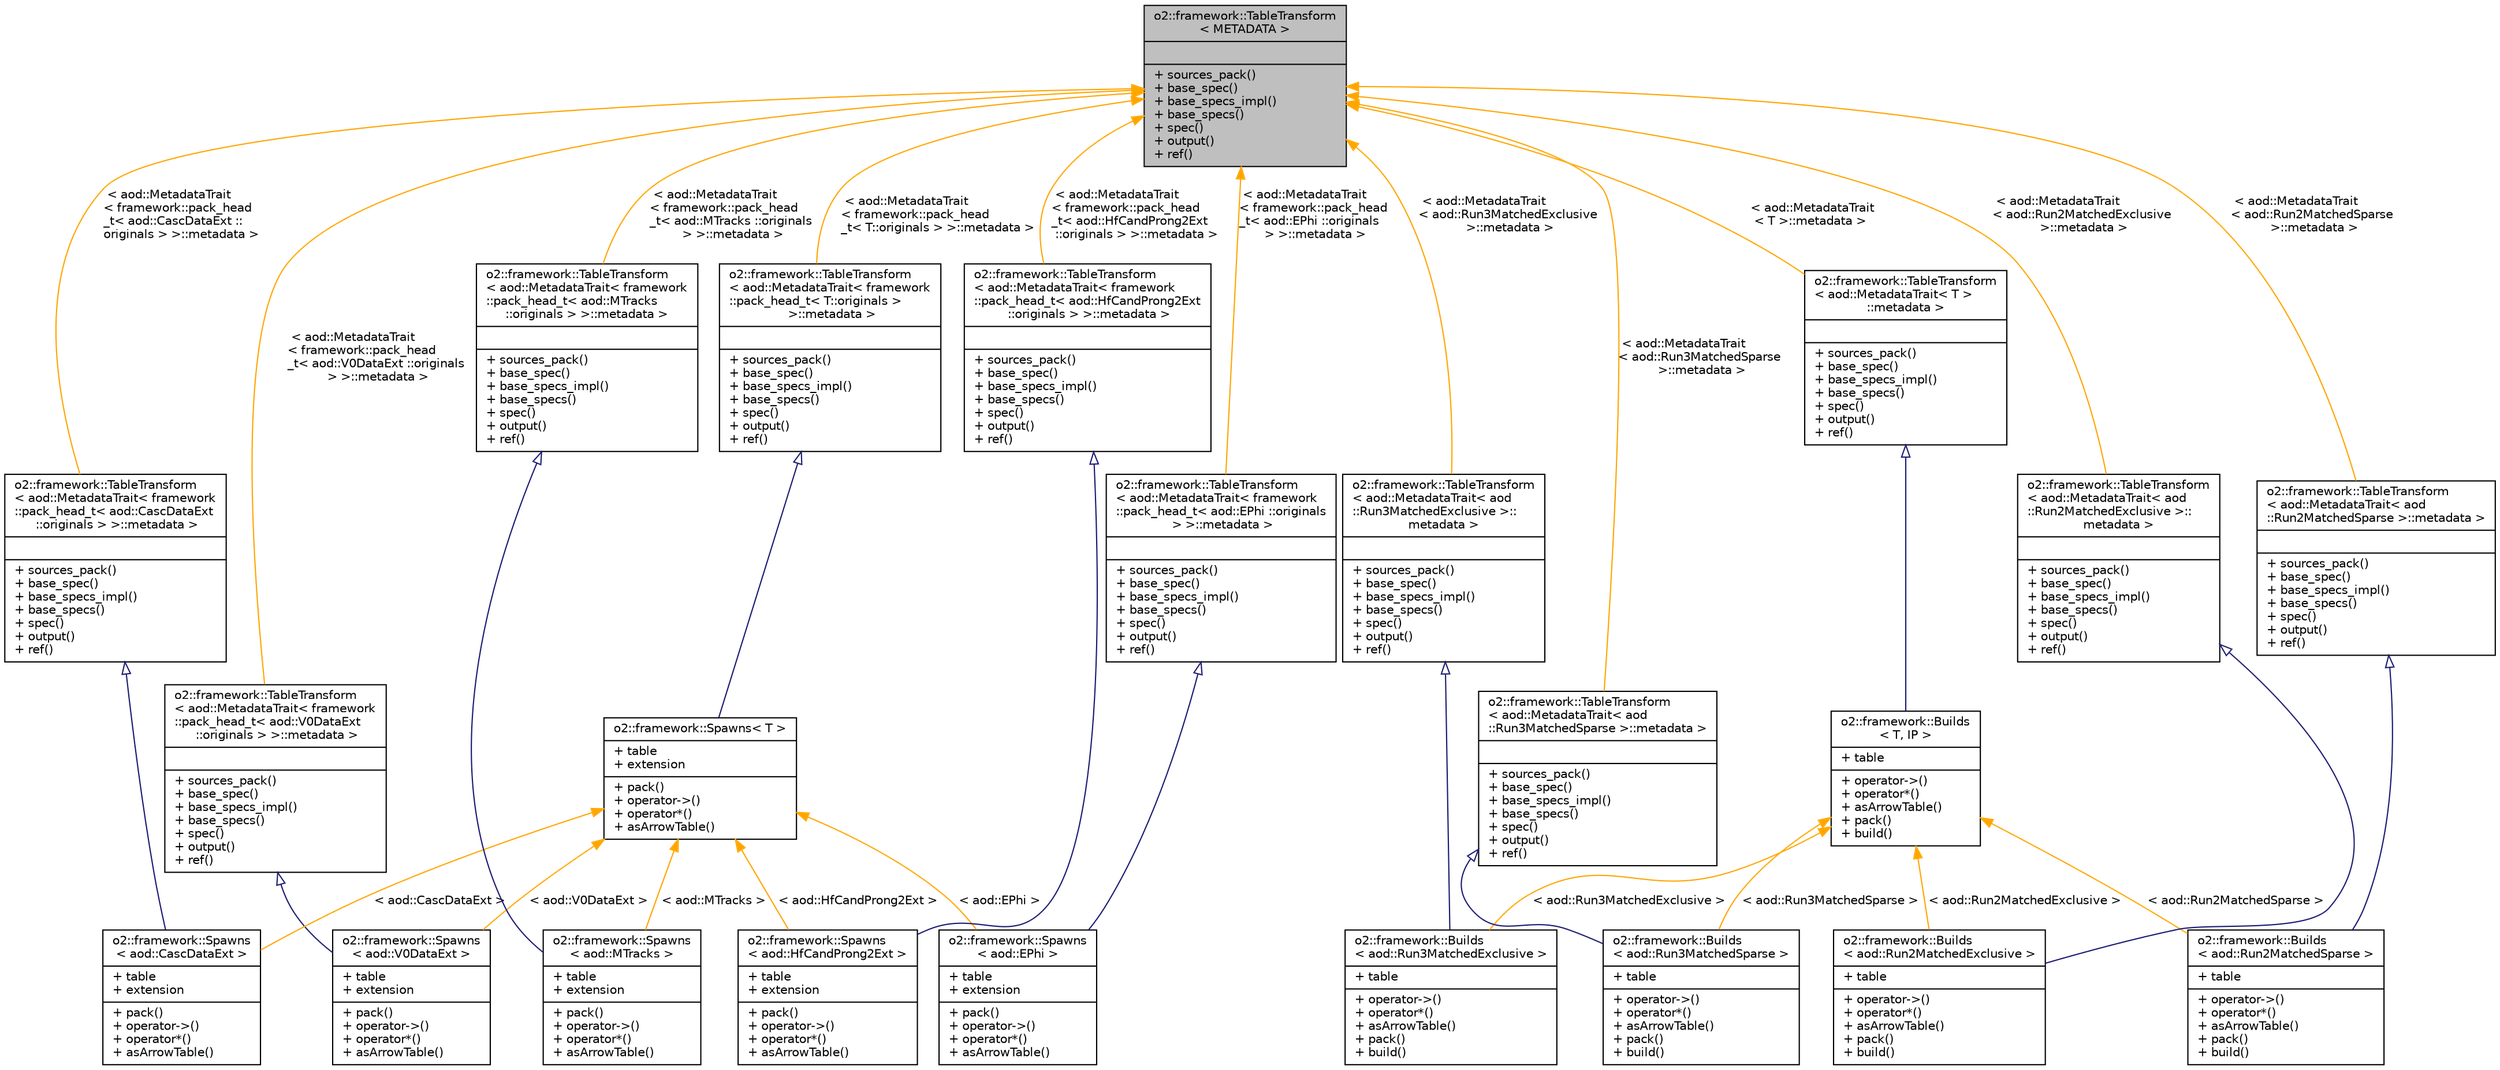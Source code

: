 digraph "o2::framework::TableTransform&lt; METADATA &gt;"
{
 // INTERACTIVE_SVG=YES
  bgcolor="transparent";
  edge [fontname="Helvetica",fontsize="10",labelfontname="Helvetica",labelfontsize="10"];
  node [fontname="Helvetica",fontsize="10",shape=record];
  Node0 [label="{o2::framework::TableTransform\l\< METADATA \>\n||+ sources_pack()\l+ base_spec()\l+ base_specs_impl()\l+ base_specs()\l+ spec()\l+ output()\l+ ref()\l}",height=0.2,width=0.4,color="black", fillcolor="grey75", style="filled", fontcolor="black"];
  Node0 -> Node1 [dir="back",color="orange",fontsize="10",style="solid",label=" \< aod::MetadataTrait\l\< aod::Run3MatchedExclusive\l \>::metadata \>" ,fontname="Helvetica"];
  Node1 [label="{o2::framework::TableTransform\l\< aod::MetadataTrait\< aod\l::Run3MatchedExclusive \>::\lmetadata \>\n||+ sources_pack()\l+ base_spec()\l+ base_specs_impl()\l+ base_specs()\l+ spec()\l+ output()\l+ ref()\l}",height=0.2,width=0.4,color="black",URL="$d6/dec/structo2_1_1framework_1_1TableTransform.html"];
  Node1 -> Node2 [dir="back",color="midnightblue",fontsize="10",style="solid",arrowtail="onormal",fontname="Helvetica"];
  Node2 [label="{o2::framework::Builds\l\< aod::Run3MatchedExclusive \>\n|+ table\l|+ operator-\>()\l+ operator*()\l+ asArrowTable()\l+ pack()\l+ build()\l}",height=0.2,width=0.4,color="black",URL="$d5/df4/structo2_1_1framework_1_1Builds.html"];
  Node0 -> Node3 [dir="back",color="orange",fontsize="10",style="solid",label=" \< aod::MetadataTrait\l\< framework::pack_head\l_t\< aod::CascDataExt ::\loriginals \> \>::metadata \>" ,fontname="Helvetica"];
  Node3 [label="{o2::framework::TableTransform\l\< aod::MetadataTrait\< framework\l::pack_head_t\< aod::CascDataExt\l ::originals \> \>::metadata \>\n||+ sources_pack()\l+ base_spec()\l+ base_specs_impl()\l+ base_specs()\l+ spec()\l+ output()\l+ ref()\l}",height=0.2,width=0.4,color="black",URL="$d6/dec/structo2_1_1framework_1_1TableTransform.html"];
  Node3 -> Node4 [dir="back",color="midnightblue",fontsize="10",style="solid",arrowtail="onormal",fontname="Helvetica"];
  Node4 [label="{o2::framework::Spawns\l\< aod::CascDataExt \>\n|+ table\l+ extension\l|+ pack()\l+ operator-\>()\l+ operator*()\l+ asArrowTable()\l}",height=0.2,width=0.4,color="black",URL="$d7/d15/structo2_1_1framework_1_1Spawns.html"];
  Node0 -> Node5 [dir="back",color="orange",fontsize="10",style="solid",label=" \< aod::MetadataTrait\l\< framework::pack_head\l_t\< aod::V0DataExt ::originals\l \> \>::metadata \>" ,fontname="Helvetica"];
  Node5 [label="{o2::framework::TableTransform\l\< aod::MetadataTrait\< framework\l::pack_head_t\< aod::V0DataExt\l ::originals \> \>::metadata \>\n||+ sources_pack()\l+ base_spec()\l+ base_specs_impl()\l+ base_specs()\l+ spec()\l+ output()\l+ ref()\l}",height=0.2,width=0.4,color="black",URL="$d6/dec/structo2_1_1framework_1_1TableTransform.html"];
  Node5 -> Node6 [dir="back",color="midnightblue",fontsize="10",style="solid",arrowtail="onormal",fontname="Helvetica"];
  Node6 [label="{o2::framework::Spawns\l\< aod::V0DataExt \>\n|+ table\l+ extension\l|+ pack()\l+ operator-\>()\l+ operator*()\l+ asArrowTable()\l}",height=0.2,width=0.4,color="black",URL="$d7/d15/structo2_1_1framework_1_1Spawns.html"];
  Node0 -> Node7 [dir="back",color="orange",fontsize="10",style="solid",label=" \< aod::MetadataTrait\l\< framework::pack_head\l_t\< aod::EPhi ::originals\l \> \>::metadata \>" ,fontname="Helvetica"];
  Node7 [label="{o2::framework::TableTransform\l\< aod::MetadataTrait\< framework\l::pack_head_t\< aod::EPhi ::originals\l \> \>::metadata \>\n||+ sources_pack()\l+ base_spec()\l+ base_specs_impl()\l+ base_specs()\l+ spec()\l+ output()\l+ ref()\l}",height=0.2,width=0.4,color="black",URL="$d6/dec/structo2_1_1framework_1_1TableTransform.html"];
  Node7 -> Node8 [dir="back",color="midnightblue",fontsize="10",style="solid",arrowtail="onormal",fontname="Helvetica"];
  Node8 [label="{o2::framework::Spawns\l\< aod::EPhi \>\n|+ table\l+ extension\l|+ pack()\l+ operator-\>()\l+ operator*()\l+ asArrowTable()\l}",height=0.2,width=0.4,color="black",URL="$d7/d15/structo2_1_1framework_1_1Spawns.html"];
  Node0 -> Node9 [dir="back",color="orange",fontsize="10",style="solid",label=" \< aod::MetadataTrait\l\< framework::pack_head\l_t\< T::originals \> \>::metadata \>" ,fontname="Helvetica"];
  Node9 [label="{o2::framework::TableTransform\l\< aod::MetadataTrait\< framework\l::pack_head_t\< T::originals \>\l \>::metadata \>\n||+ sources_pack()\l+ base_spec()\l+ base_specs_impl()\l+ base_specs()\l+ spec()\l+ output()\l+ ref()\l}",height=0.2,width=0.4,color="black",URL="$d6/dec/structo2_1_1framework_1_1TableTransform.html"];
  Node9 -> Node10 [dir="back",color="midnightblue",fontsize="10",style="solid",arrowtail="onormal",fontname="Helvetica"];
  Node10 [label="{o2::framework::Spawns\< T \>\n|+ table\l+ extension\l|+ pack()\l+ operator-\>()\l+ operator*()\l+ asArrowTable()\l}",height=0.2,width=0.4,color="black",URL="$d7/d15/structo2_1_1framework_1_1Spawns.html"];
  Node10 -> Node8 [dir="back",color="orange",fontsize="10",style="solid",label=" \< aod::EPhi \>" ,fontname="Helvetica"];
  Node10 -> Node11 [dir="back",color="orange",fontsize="10",style="solid",label=" \< aod::HfCandProng2Ext \>" ,fontname="Helvetica"];
  Node11 [label="{o2::framework::Spawns\l\< aod::HfCandProng2Ext \>\n|+ table\l+ extension\l|+ pack()\l+ operator-\>()\l+ operator*()\l+ asArrowTable()\l}",height=0.2,width=0.4,color="black",URL="$d7/d15/structo2_1_1framework_1_1Spawns.html"];
  Node10 -> Node4 [dir="back",color="orange",fontsize="10",style="solid",label=" \< aod::CascDataExt \>" ,fontname="Helvetica"];
  Node10 -> Node6 [dir="back",color="orange",fontsize="10",style="solid",label=" \< aod::V0DataExt \>" ,fontname="Helvetica"];
  Node10 -> Node12 [dir="back",color="orange",fontsize="10",style="solid",label=" \< aod::MTracks \>" ,fontname="Helvetica"];
  Node12 [label="{o2::framework::Spawns\l\< aod::MTracks \>\n|+ table\l+ extension\l|+ pack()\l+ operator-\>()\l+ operator*()\l+ asArrowTable()\l}",height=0.2,width=0.4,color="black",URL="$d7/d15/structo2_1_1framework_1_1Spawns.html"];
  Node0 -> Node13 [dir="back",color="orange",fontsize="10",style="solid",label=" \< aod::MetadataTrait\l\< framework::pack_head\l_t\< aod::MTracks ::originals\l \> \>::metadata \>" ,fontname="Helvetica"];
  Node13 [label="{o2::framework::TableTransform\l\< aod::MetadataTrait\< framework\l::pack_head_t\< aod::MTracks \l::originals \> \>::metadata \>\n||+ sources_pack()\l+ base_spec()\l+ base_specs_impl()\l+ base_specs()\l+ spec()\l+ output()\l+ ref()\l}",height=0.2,width=0.4,color="black",URL="$d6/dec/structo2_1_1framework_1_1TableTransform.html"];
  Node13 -> Node12 [dir="back",color="midnightblue",fontsize="10",style="solid",arrowtail="onormal",fontname="Helvetica"];
  Node0 -> Node14 [dir="back",color="orange",fontsize="10",style="solid",label=" \< aod::MetadataTrait\l\< framework::pack_head\l_t\< aod::HfCandProng2Ext\l ::originals \> \>::metadata \>" ,fontname="Helvetica"];
  Node14 [label="{o2::framework::TableTransform\l\< aod::MetadataTrait\< framework\l::pack_head_t\< aod::HfCandProng2Ext\l ::originals \> \>::metadata \>\n||+ sources_pack()\l+ base_spec()\l+ base_specs_impl()\l+ base_specs()\l+ spec()\l+ output()\l+ ref()\l}",height=0.2,width=0.4,color="black",URL="$d6/dec/structo2_1_1framework_1_1TableTransform.html"];
  Node14 -> Node11 [dir="back",color="midnightblue",fontsize="10",style="solid",arrowtail="onormal",fontname="Helvetica"];
  Node0 -> Node15 [dir="back",color="orange",fontsize="10",style="solid",label=" \< aod::MetadataTrait\l\< T \>::metadata \>" ,fontname="Helvetica"];
  Node15 [label="{o2::framework::TableTransform\l\< aod::MetadataTrait\< T \>\l::metadata \>\n||+ sources_pack()\l+ base_spec()\l+ base_specs_impl()\l+ base_specs()\l+ spec()\l+ output()\l+ ref()\l}",height=0.2,width=0.4,color="black",URL="$d6/dec/structo2_1_1framework_1_1TableTransform.html"];
  Node15 -> Node16 [dir="back",color="midnightblue",fontsize="10",style="solid",arrowtail="onormal",fontname="Helvetica"];
  Node16 [label="{o2::framework::Builds\l\< T, IP \>\n|+ table\l|+ operator-\>()\l+ operator*()\l+ asArrowTable()\l+ pack()\l+ build()\l}",height=0.2,width=0.4,color="black",URL="$d5/df4/structo2_1_1framework_1_1Builds.html",tooltip="This helper struct allows you to declare index tables to be created in a task. "];
  Node16 -> Node17 [dir="back",color="orange",fontsize="10",style="solid",label=" \< aod::Run2MatchedSparse \>" ,fontname="Helvetica"];
  Node17 [label="{o2::framework::Builds\l\< aod::Run2MatchedSparse \>\n|+ table\l|+ operator-\>()\l+ operator*()\l+ asArrowTable()\l+ pack()\l+ build()\l}",height=0.2,width=0.4,color="black",URL="$d5/df4/structo2_1_1framework_1_1Builds.html"];
  Node16 -> Node18 [dir="back",color="orange",fontsize="10",style="solid",label=" \< aod::Run2MatchedExclusive \>" ,fontname="Helvetica"];
  Node18 [label="{o2::framework::Builds\l\< aod::Run2MatchedExclusive \>\n|+ table\l|+ operator-\>()\l+ operator*()\l+ asArrowTable()\l+ pack()\l+ build()\l}",height=0.2,width=0.4,color="black",URL="$d5/df4/structo2_1_1framework_1_1Builds.html"];
  Node16 -> Node2 [dir="back",color="orange",fontsize="10",style="solid",label=" \< aod::Run3MatchedExclusive \>" ,fontname="Helvetica"];
  Node16 -> Node19 [dir="back",color="orange",fontsize="10",style="solid",label=" \< aod::Run3MatchedSparse \>" ,fontname="Helvetica"];
  Node19 [label="{o2::framework::Builds\l\< aod::Run3MatchedSparse \>\n|+ table\l|+ operator-\>()\l+ operator*()\l+ asArrowTable()\l+ pack()\l+ build()\l}",height=0.2,width=0.4,color="black",URL="$d5/df4/structo2_1_1framework_1_1Builds.html"];
  Node0 -> Node20 [dir="back",color="orange",fontsize="10",style="solid",label=" \< aod::MetadataTrait\l\< aod::Run2MatchedSparse\l \>::metadata \>" ,fontname="Helvetica"];
  Node20 [label="{o2::framework::TableTransform\l\< aod::MetadataTrait\< aod\l::Run2MatchedSparse \>::metadata \>\n||+ sources_pack()\l+ base_spec()\l+ base_specs_impl()\l+ base_specs()\l+ spec()\l+ output()\l+ ref()\l}",height=0.2,width=0.4,color="black",URL="$d6/dec/structo2_1_1framework_1_1TableTransform.html"];
  Node20 -> Node17 [dir="back",color="midnightblue",fontsize="10",style="solid",arrowtail="onormal",fontname="Helvetica"];
  Node0 -> Node21 [dir="back",color="orange",fontsize="10",style="solid",label=" \< aod::MetadataTrait\l\< aod::Run2MatchedExclusive\l \>::metadata \>" ,fontname="Helvetica"];
  Node21 [label="{o2::framework::TableTransform\l\< aod::MetadataTrait\< aod\l::Run2MatchedExclusive \>::\lmetadata \>\n||+ sources_pack()\l+ base_spec()\l+ base_specs_impl()\l+ base_specs()\l+ spec()\l+ output()\l+ ref()\l}",height=0.2,width=0.4,color="black",URL="$d6/dec/structo2_1_1framework_1_1TableTransform.html"];
  Node21 -> Node18 [dir="back",color="midnightblue",fontsize="10",style="solid",arrowtail="onormal",fontname="Helvetica"];
  Node0 -> Node22 [dir="back",color="orange",fontsize="10",style="solid",label=" \< aod::MetadataTrait\l\< aod::Run3MatchedSparse\l \>::metadata \>" ,fontname="Helvetica"];
  Node22 [label="{o2::framework::TableTransform\l\< aod::MetadataTrait\< aod\l::Run3MatchedSparse \>::metadata \>\n||+ sources_pack()\l+ base_spec()\l+ base_specs_impl()\l+ base_specs()\l+ spec()\l+ output()\l+ ref()\l}",height=0.2,width=0.4,color="black",URL="$d6/dec/structo2_1_1framework_1_1TableTransform.html"];
  Node22 -> Node19 [dir="back",color="midnightblue",fontsize="10",style="solid",arrowtail="onormal",fontname="Helvetica"];
}
